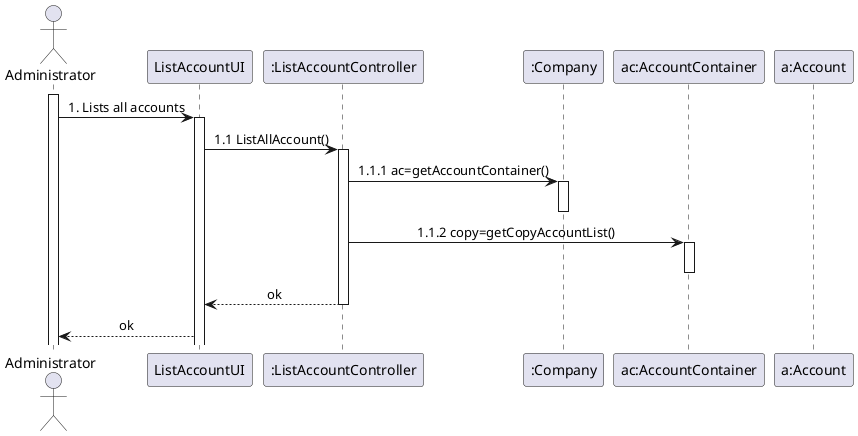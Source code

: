@startuml

skinparam sequenceMessageAlign center
actor Administrator
participant ListAccountUI as ui
participant ":ListAccountController" as controller
participant ":Company" as company
participant "ac:AccountContainer" as acontainer
participant "a:Account" as aaccount

activate Administrator
Administrator -> ui: 1. Lists all accounts
activate ui
ui -> controller: 1.1 ListAllAccount()
activate controller
controller -> company: 1.1.1 ac=getAccountContainer()
activate company
deactivate company
controller-> acontainer: 1.1.2 copy=getCopyAccountList()
activate acontainer
deactivate acontainer
controller --> ui: ok
deactivate controller
ui --> Administrator: ok

@enduml